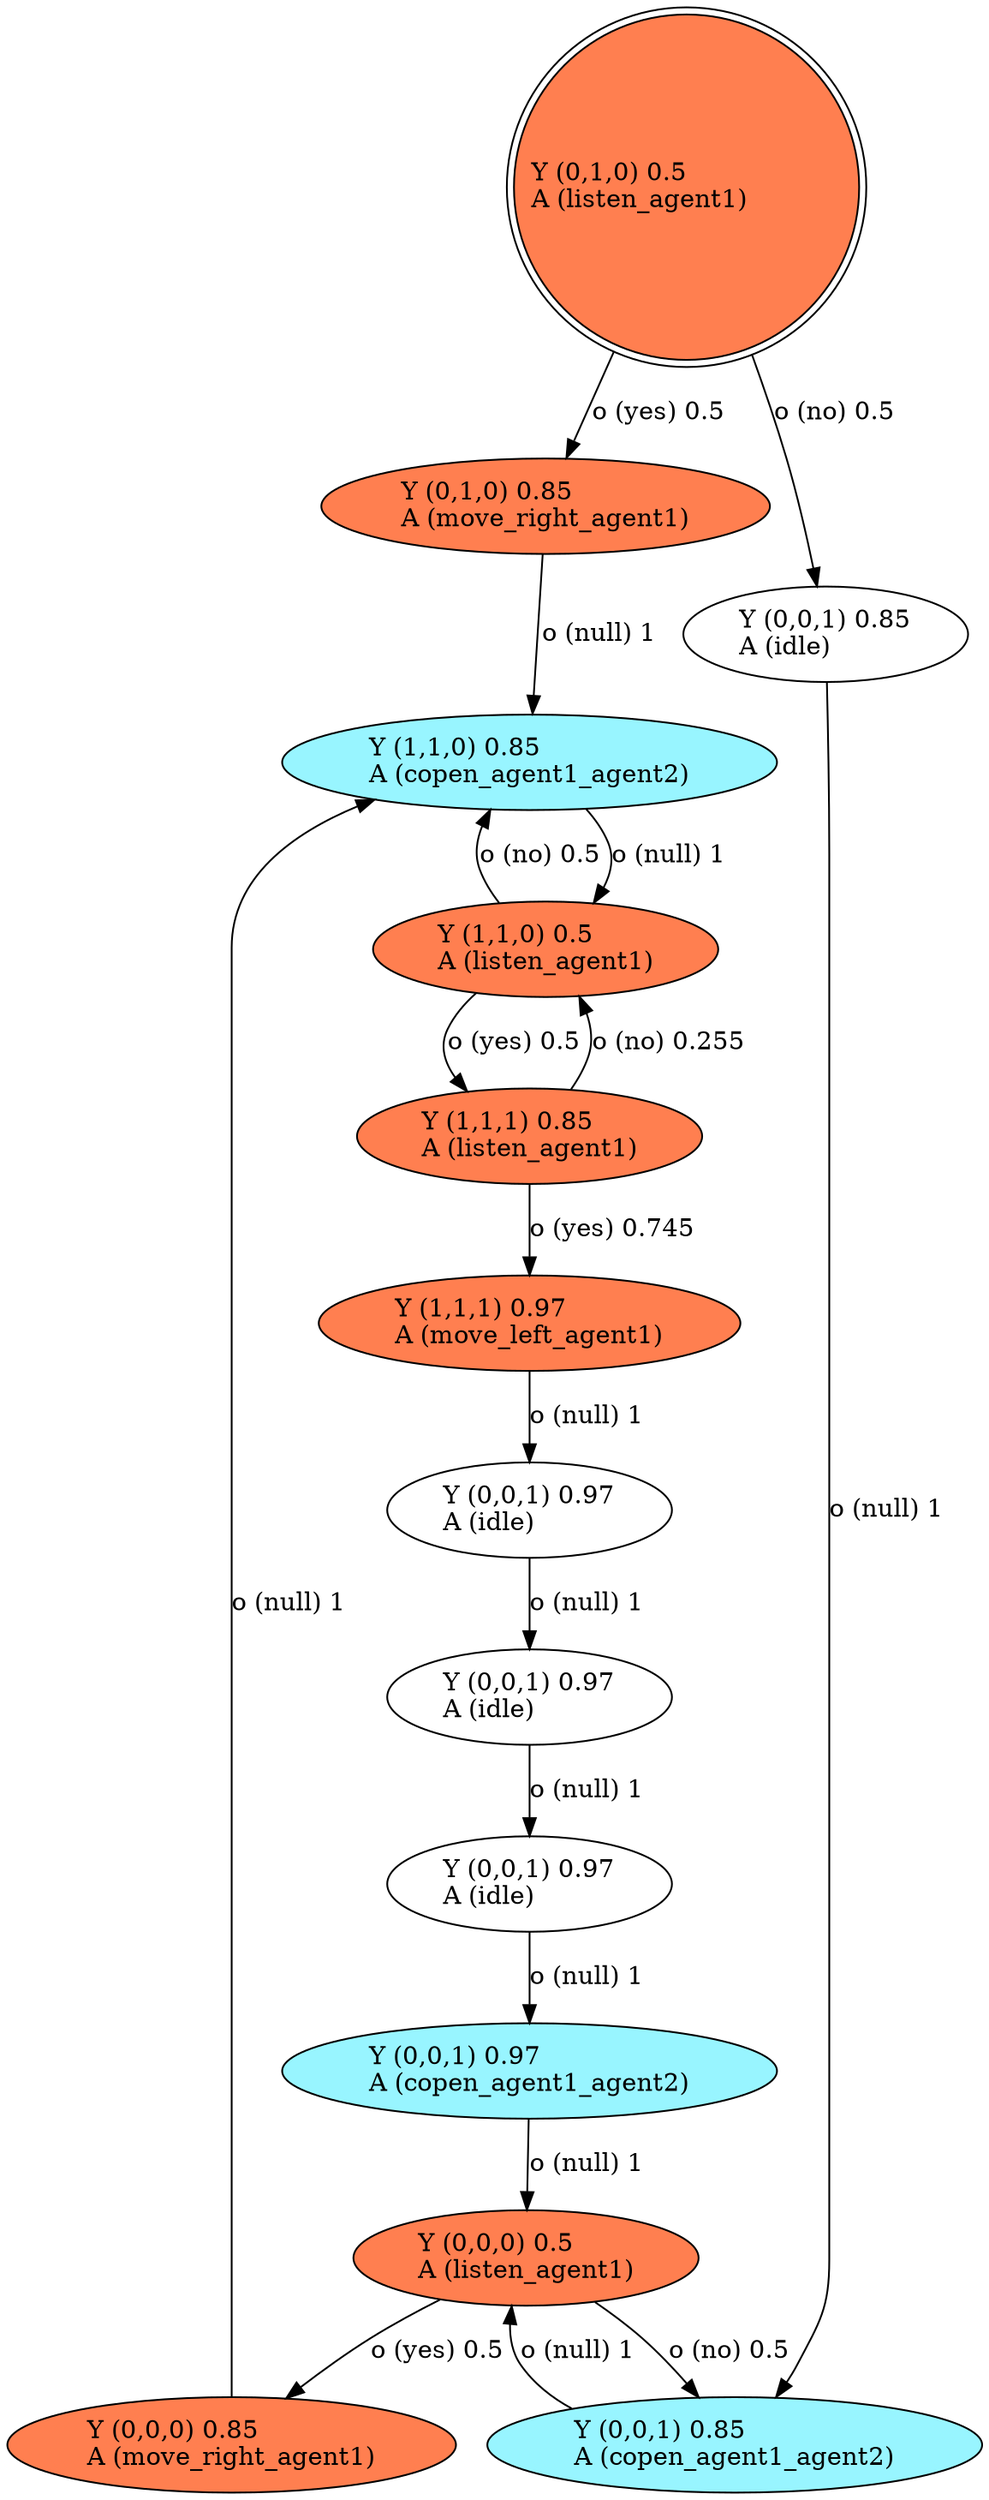 digraph "G" {
root [color=black, fillcolor=coral, label="Y (0,1,0) 0.5\lA (listen_agent1)\l", labeljust="l", shape=doublecircle, style=filled];
x0row11 [color=black, fillcolor=coral, label="Y (1,1,1) 0.85\lA (listen_agent1)\l", style=filled];
x0row13 [color=black, fillcolor=coral, label="Y (1,1,1) 0.97\lA (move_left_agent1)\l", style=filled];
x0row17 [color=black, fillcolor=cadetblue1, label="Y (0,0,1) 0.97\lA (copen_agent1_agent2)\l", style=filled];
x0row6 [color=black, fillcolor=cadetblue1, label="Y (1,1,0) 0.85\lA (copen_agent1_agent2)\l", style=filled];
x0row5 [color=black, fillcolor=coral, label="Y (0,0,0) 0.85\lA (move_right_agent1)\l", style=filled];
x0row2 [color=black, fillcolor=coral, label="Y (1,1,0) 0.5\lA (listen_agent1)\l", style=filled];
x0row3 [color=black, fillcolor=coral, label="Y (0,1,0) 0.85\lA (move_right_agent1)\l", style=filled];
x0row1 [color=black, fillcolor=coral, label="Y (0,0,0) 0.5\lA (listen_agent1)\l", style=filled];
x0row19 [color=black, fillcolor=cadetblue1, label="Y (0,0,1) 0.85\lA (copen_agent1_agent2)\l", style=filled];
x0row19_noop_0 [label="Y (0,0,1) 0.85\lA (idle)\l"];
x0row17_noop_0 [label="Y (0,0,1) 0.97\lA (idle)\l"];
x0row17_noop_1 [label="Y (0,0,1) 0.97\lA (idle)\l"];
x0row17_noop_2 [label="Y (0,0,1) 0.97\lA (idle)\l"];
root -> x0row3  [key=0, label="o (yes) 0.5\l"];
root -> x0row19_noop_0  [key=0, label="o (no) 0.5\l"];
x0row11 -> x0row13  [key=0, label="o (yes) 0.745\l"];
x0row11 -> x0row2  [key=0, label="o (no) 0.255\l"];
x0row13 -> x0row17_noop_0  [key=0, label="o (null) 1\l"];
x0row17 -> x0row1  [key=0, label="o (null) 1\l"];
x0row6 -> x0row2  [key=0, label="o (null) 1\l"];
x0row5 -> x0row6  [key=0, label="o (null) 1\l"];
x0row2 -> x0row11  [key=0, label="o (yes) 0.5\l"];
x0row2 -> x0row6  [key=0, label="o (no) 0.5\l"];
x0row3 -> x0row6  [key=0, label="o (null) 1\l"];
x0row1 -> x0row5  [key=0, label="o (yes) 0.5\l"];
x0row1 -> x0row19  [key=0, label="o (no) 0.5\l"];
x0row19 -> x0row1  [key=0, label="o (null) 1\l"];
x0row19_noop_0 -> x0row19  [key=0, label="o (null) 1\l"];
x0row17_noop_0 -> x0row17_noop_1  [key=0, label="o (null) 1\l"];
x0row17_noop_1 -> x0row17_noop_2  [key=0, label="o (null) 1\l"];
x0row17_noop_2 -> x0row17  [key=0, label="o (null) 1\l"];
}
